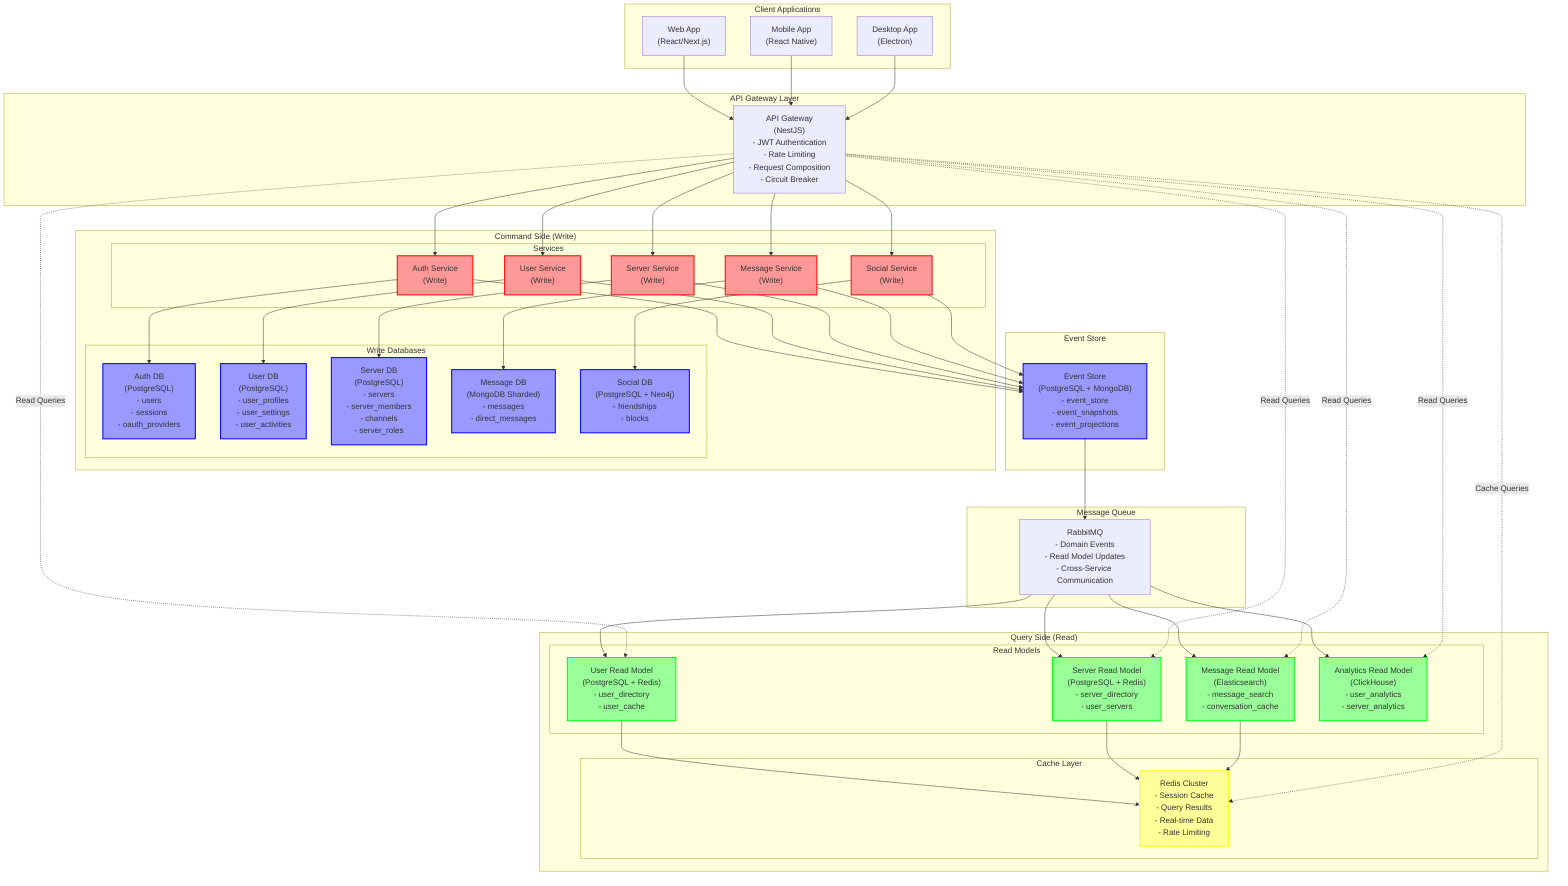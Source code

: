 graph TB
    subgraph "Client Applications"
        WEB["Web App<br/>(React/Next.js)"]
        MOBILE["Mobile App<br/>(React Native)"]
        DESKTOP["Desktop App<br/>(Electron)"]
    end
    
    subgraph "API Gateway Layer"
        GATEWAY["API Gateway<br/>(NestJS)<br/>- JWT Authentication<br/>- Rate Limiting<br/>- Request Composition<br/>- Circuit Breaker"]
    end
    
    subgraph "Command Side (Write)"
        subgraph "Services"
            AUTH_W["Auth Service<br/>(Write)"]
            USER_W["User Service<br/>(Write)"]
            SERVER_W["Server Service<br/>(Write)"]
            MESSAGE_W["Message Service<br/>(Write)"]
            SOCIAL_W["Social Service<br/>(Write)"]
        end
        
        subgraph "Write Databases"
            AUTH_DB["Auth DB<br/>(PostgreSQL)<br/>- users<br/>- sessions<br/>- oauth_providers"]
            USER_DB["User DB<br/>(PostgreSQL)<br/>- user_profiles<br/>- user_settings<br/>- user_activities"]
            SERVER_DB["Server DB<br/>(PostgreSQL)<br/>- servers<br/>- server_members<br/>- channels<br/>- server_roles"]
            MESSAGE_DB["Message DB<br/>(MongoDB Sharded)<br/>- messages<br/>- direct_messages"]
            SOCIAL_DB["Social DB<br/>(PostgreSQL + Neo4j)<br/>- friendships<br/>- blocks"]
        end
    end
    
    subgraph "Event Store"
        EVENT_STORE["Event Store<br/>(PostgreSQL + MongoDB)<br/>- event_store<br/>- event_snapshots<br/>- event_projections"]
    end
    
    subgraph "Query Side (Read)"
        subgraph "Read Models"
            USER_READ["User Read Model<br/>(PostgreSQL + Redis)<br/>- user_directory<br/>- user_cache"]
            SERVER_READ["Server Read Model<br/>(PostgreSQL + Redis)<br/>- server_directory<br/>- user_servers"]
            MESSAGE_READ["Message Read Model<br/>(Elasticsearch)<br/>- message_search<br/>- conversation_cache"]
            ANALYTICS_READ["Analytics Read Model<br/>(ClickHouse)<br/>- user_analytics<br/>- server_analytics"]
        end
        
        subgraph "Cache Layer"
            REDIS_CLUSTER["Redis Cluster<br/>- Session Cache<br/>- Query Results<br/>- Real-time Data<br/>- Rate Limiting"]
        end
    end
    
    subgraph "Message Queue"
        RABBITMQ["RabbitMQ<br/>- Domain Events<br/>- Read Model Updates<br/>- Cross-Service Communication"]
    end
    
    %% Client to Gateway
    WEB --> GATEWAY
    MOBILE --> GATEWAY
    DESKTOP --> GATEWAY
    
    %% Gateway to Services
    GATEWAY --> AUTH_W
    GATEWAY --> USER_W
    GATEWAY --> SERVER_W
    GATEWAY --> MESSAGE_W
    GATEWAY --> SOCIAL_W
    
    %% Services to Write Databases
    AUTH_W --> AUTH_DB
    USER_W --> USER_DB
    SERVER_W --> SERVER_DB
    MESSAGE_W --> MESSAGE_DB
    SOCIAL_W --> SOCIAL_DB
    
    %% Write to Event Store
    AUTH_W --> EVENT_STORE
    USER_W --> EVENT_STORE
    SERVER_W --> EVENT_STORE
    MESSAGE_W --> EVENT_STORE
    SOCIAL_W --> EVENT_STORE
    
    %% Event Store to Message Queue
    EVENT_STORE --> RABBITMQ
    
    %% Message Queue to Read Models
    RABBITMQ --> USER_READ
    RABBITMQ --> SERVER_READ
    RABBITMQ --> MESSAGE_READ
    RABBITMQ --> ANALYTICS_READ
    
    %% Read Models to Cache
    USER_READ --> REDIS_CLUSTER
    SERVER_READ --> REDIS_CLUSTER
    MESSAGE_READ --> REDIS_CLUSTER
    
    %% Gateway reads from Read Models
    GATEWAY -.->|"Read Queries"| USER_READ
    GATEWAY -.->|"Read Queries"| SERVER_READ
    GATEWAY -.->|"Read Queries"| MESSAGE_READ
    GATEWAY -.->|"Read Queries"| ANALYTICS_READ
    GATEWAY -.->|"Cache Queries"| REDIS_CLUSTER
    
    %% Styling
    classDef writeService fill:#ff9999,stroke:#ff0000,stroke-width:2px
    classDef readService fill:#99ff99,stroke:#00ff00,stroke-width:2px
    classDef database fill:#9999ff,stroke:#0000ff,stroke-width:2px
    classDef cache fill:#ffff99,stroke:#ffff00,stroke-width:2px
    
    class AUTH_W,USER_W,SERVER_W,MESSAGE_W,SOCIAL_W writeService
    class USER_READ,SERVER_READ,MESSAGE_READ,ANALYTICS_READ readService
    class AUTH_DB,USER_DB,SERVER_DB,MESSAGE_DB,SOCIAL_DB,EVENT_STORE database
    class REDIS_CLUSTER cache